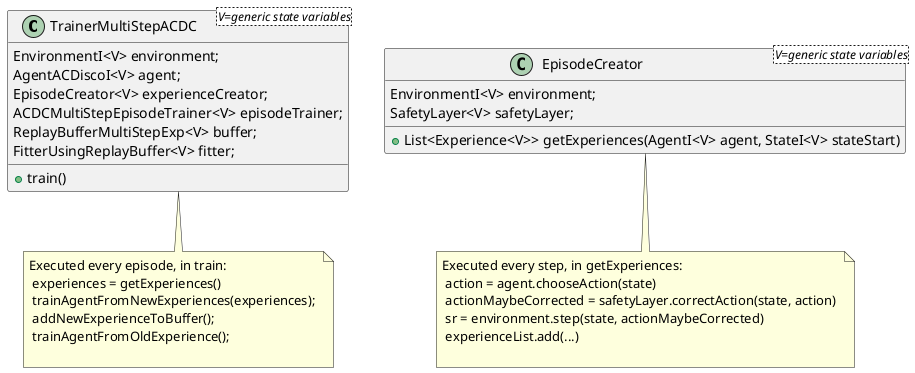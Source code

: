 
@startuml
'https://plantuml.com/class-diagram



class  TrainerMultiStepACDC<V=generic state variables> {
          EnvironmentI<V> environment;
          AgentACDiscoI<V> agent;
          EpisodeCreator<V> experienceCreator;
          ACDCMultiStepEpisodeTrainer<V> episodeTrainer;
          ReplayBufferMultiStepExp<V> buffer;
          FitterUsingReplayBuffer<V> fitter;

          + train()
}


note bottom of  TrainerMultiStepACDC : Executed every episode, in train: \n experiences = getExperiences() \n trainAgentFromNewExperiences(experiences); \n addNewExperienceToBuffer(); \n trainAgentFromOldExperience();  \n


class EpisodeCreator<V=generic state variables> {
    EnvironmentI<V> environment;
    SafetyLayer<V> safetyLayer;

    + List<Experience<V>> getExperiences(AgentI<V> agent, StateI<V> stateStart)
   }


note bottom of  EpisodeCreator : Executed every step, in getExperiences: \n action = agent.chooseAction(state) \n actionMaybeCorrected = safetyLayer.correctAction(state, action) \n sr = environment.step(state, actionMaybeCorrected) \n experienceList.add(...) \n


@enduml